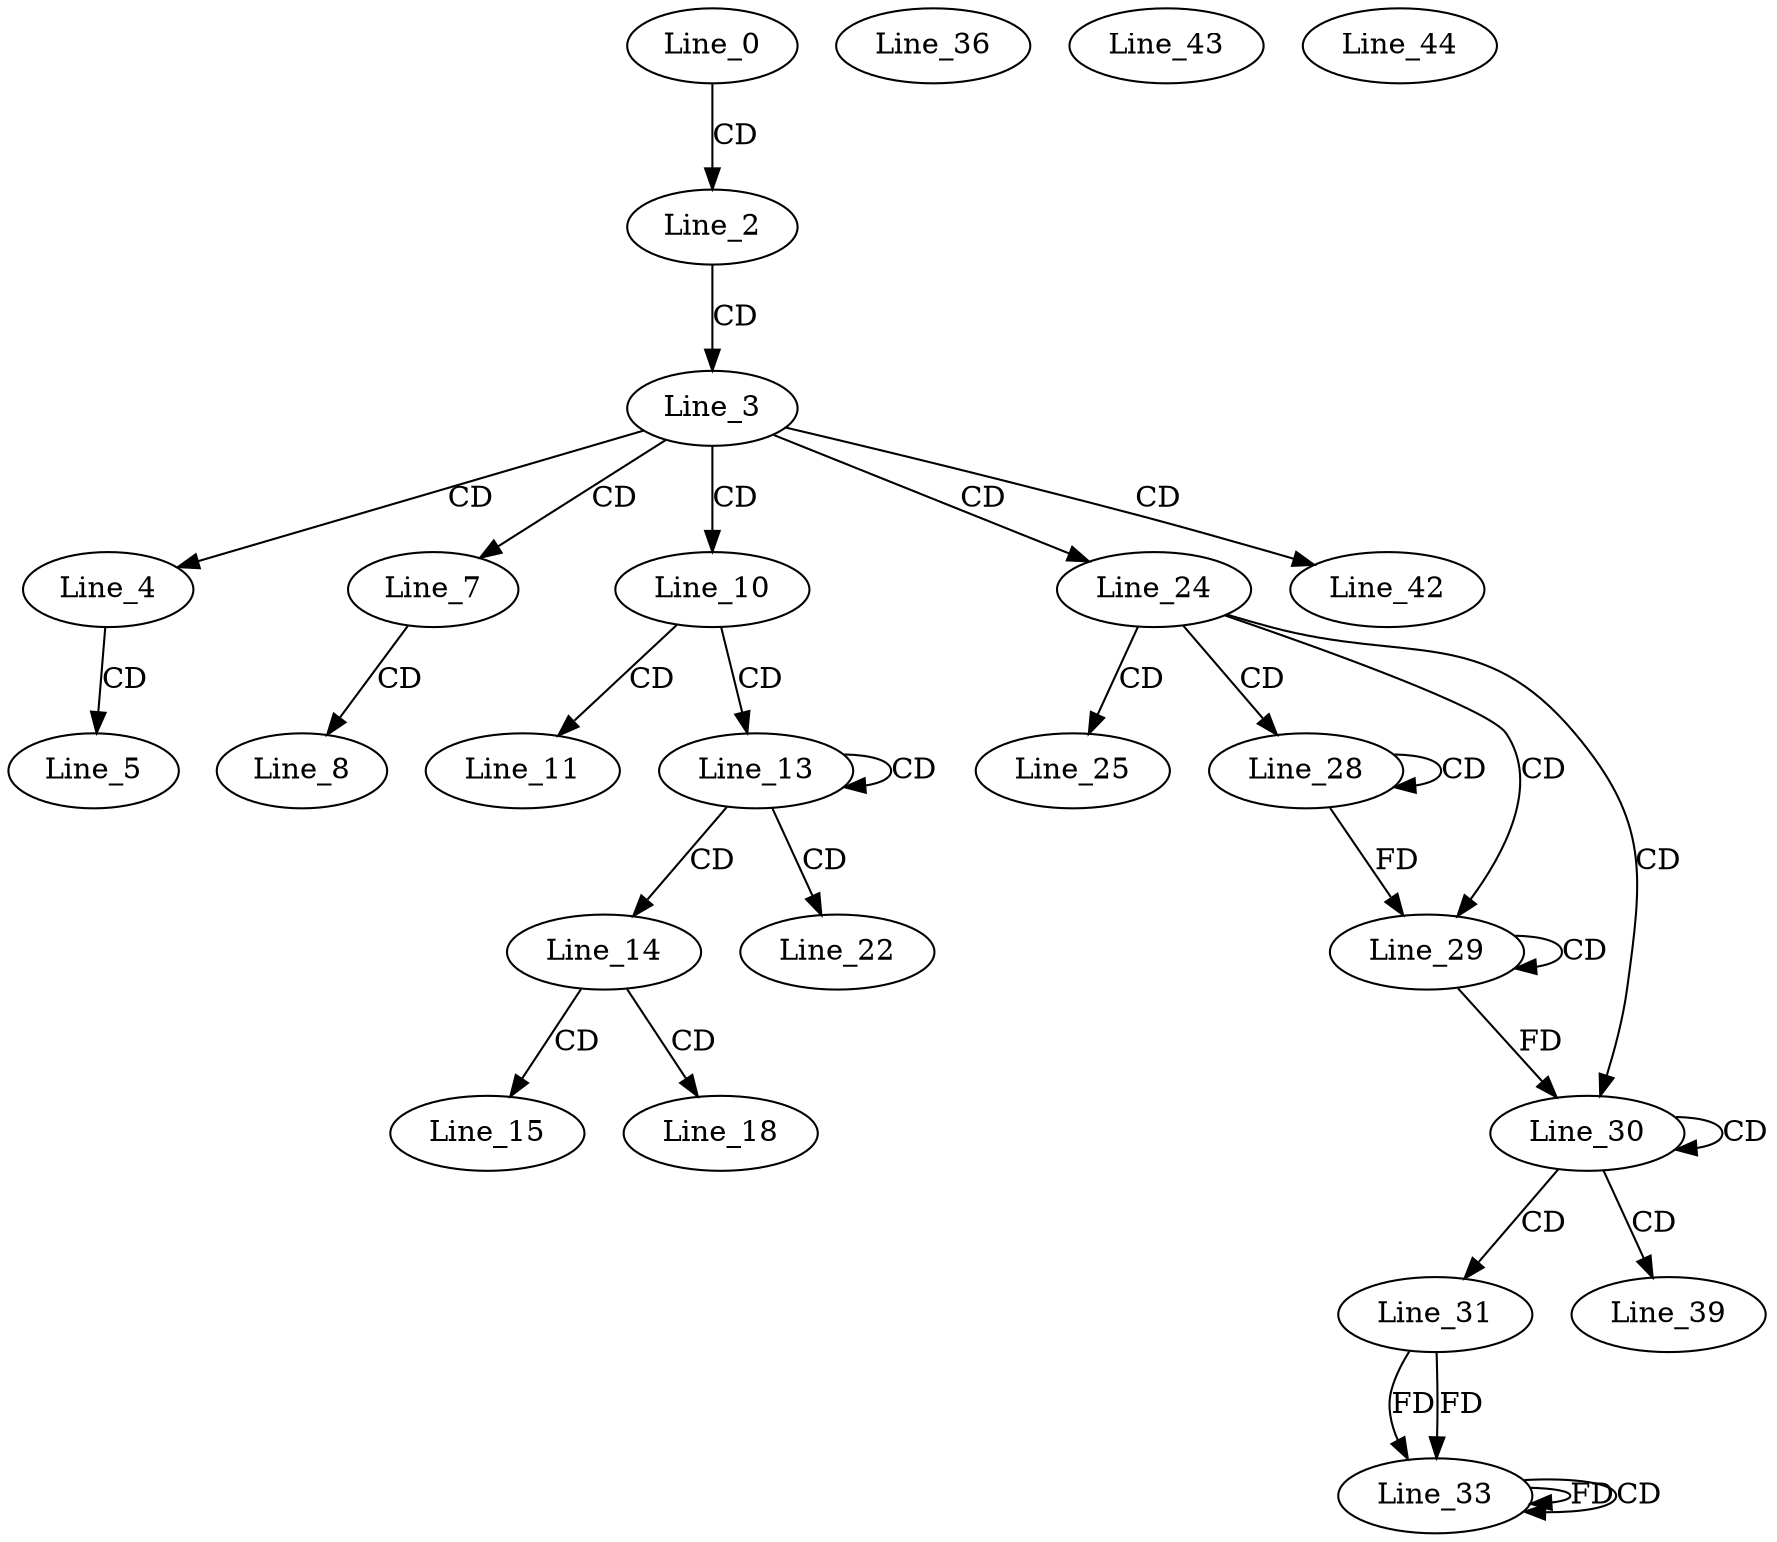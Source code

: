 digraph G {
  Line_0;
  Line_2;
  Line_3;
  Line_4;
  Line_5;
  Line_7;
  Line_7;
  Line_8;
  Line_10;
  Line_10;
  Line_10;
  Line_10;
  Line_10;
  Line_11;
  Line_11;
  Line_11;
  Line_11;
  Line_13;
  Line_13;
  Line_13;
  Line_13;
  Line_13;
  Line_14;
  Line_15;
  Line_15;
  Line_15;
  Line_15;
  Line_18;
  Line_18;
  Line_18;
  Line_22;
  Line_22;
  Line_24;
  Line_25;
  Line_28;
  Line_28;
  Line_29;
  Line_29;
  Line_30;
  Line_30;
  Line_30;
  Line_31;
  Line_33;
  Line_33;
  Line_36;
  Line_39;
  Line_42;
  Line_43;
  Line_44;
  Line_0 -> Line_2 [ label="CD" ];
  Line_2 -> Line_3 [ label="CD" ];
  Line_3 -> Line_4 [ label="CD" ];
  Line_4 -> Line_5 [ label="CD" ];
  Line_3 -> Line_7 [ label="CD" ];
  Line_7 -> Line_8 [ label="CD" ];
  Line_3 -> Line_10 [ label="CD" ];
  Line_10 -> Line_11 [ label="CD" ];
  Line_10 -> Line_13 [ label="CD" ];
  Line_13 -> Line_13 [ label="CD" ];
  Line_13 -> Line_14 [ label="CD" ];
  Line_14 -> Line_15 [ label="CD" ];
  Line_14 -> Line_18 [ label="CD" ];
  Line_13 -> Line_22 [ label="CD" ];
  Line_3 -> Line_24 [ label="CD" ];
  Line_24 -> Line_25 [ label="CD" ];
  Line_24 -> Line_28 [ label="CD" ];
  Line_28 -> Line_28 [ label="CD" ];
  Line_24 -> Line_29 [ label="CD" ];
  Line_29 -> Line_29 [ label="CD" ];
  Line_28 -> Line_29 [ label="FD" ];
  Line_24 -> Line_30 [ label="CD" ];
  Line_30 -> Line_30 [ label="CD" ];
  Line_29 -> Line_30 [ label="FD" ];
  Line_30 -> Line_31 [ label="CD" ];
  Line_31 -> Line_33 [ label="FD" ];
  Line_33 -> Line_33 [ label="FD" ];
  Line_33 -> Line_33 [ label="CD" ];
  Line_31 -> Line_33 [ label="FD" ];
  Line_30 -> Line_39 [ label="CD" ];
  Line_3 -> Line_42 [ label="CD" ];
}
